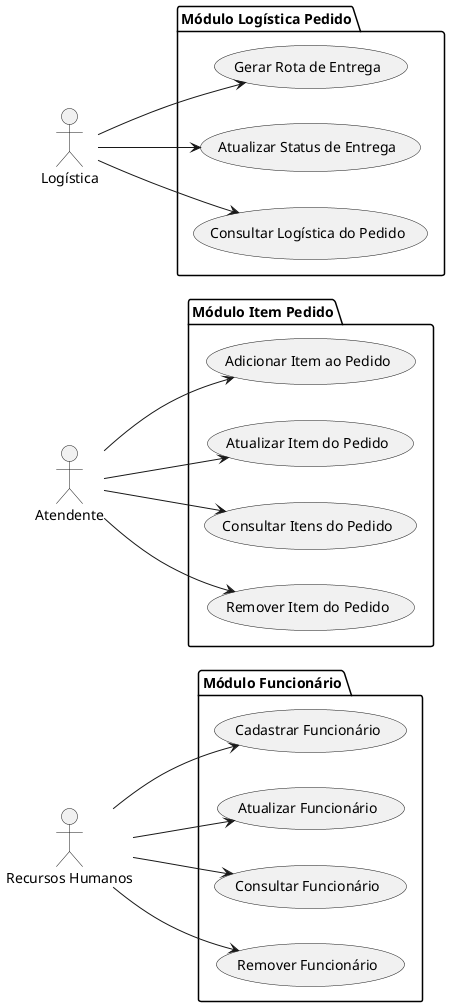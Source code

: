 @startuml
left to right direction

actor "Recursos Humanos" as rh
actor "Atendente" as at
actor "Logística" as lg

package "Módulo Funcionário" {
  usecase "Cadastrar Funcionário" as UF1
  usecase "Atualizar Funcionário" as UF2
  usecase "Consultar Funcionário" as UF3
  usecase "Remover Funcionário" as UF4
}

package "Módulo Item Pedido" {
  usecase "Adicionar Item ao Pedido" as UI1
  usecase "Atualizar Item do Pedido" as UI2
  usecase "Consultar Itens do Pedido" as UI3
  usecase "Remover Item do Pedido" as UI4
}

package "Módulo Logística Pedido" {
  usecase "Gerar Rota de Entrega" as UL1
  usecase "Atualizar Status de Entrega" as UL2
  usecase "Consultar Logística do Pedido" as UL3
}

rh --> UF1
rh --> UF2
rh --> UF3
rh --> UF4

at --> UI1
at --> UI2
at --> UI3
at --> UI4

lg --> UL1
lg --> UL2
lg --> UL3
@enduml
